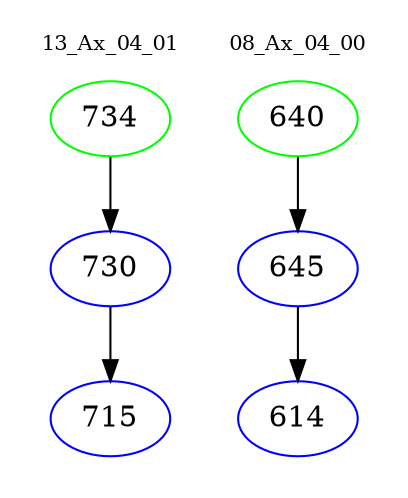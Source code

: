 digraph{
subgraph cluster_0 {
color = white
label = "13_Ax_04_01";
fontsize=10;
T0_734 [label="734", color="green"]
T0_734 -> T0_730 [color="black"]
T0_730 [label="730", color="blue"]
T0_730 -> T0_715 [color="black"]
T0_715 [label="715", color="blue"]
}
subgraph cluster_1 {
color = white
label = "08_Ax_04_00";
fontsize=10;
T1_640 [label="640", color="green"]
T1_640 -> T1_645 [color="black"]
T1_645 [label="645", color="blue"]
T1_645 -> T1_614 [color="black"]
T1_614 [label="614", color="blue"]
}
}

